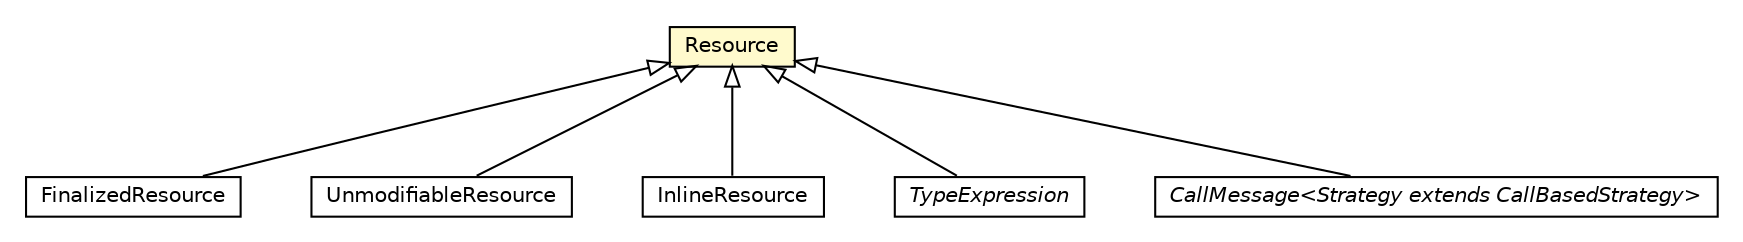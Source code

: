 #!/usr/local/bin/dot
#
# Class diagram 
# Generated by UMLGraph version R5_6-24-gf6e263 (http://www.umlgraph.org/)
#

digraph G {
	edge [fontname="Helvetica",fontsize=10,labelfontname="Helvetica",labelfontsize=10];
	node [fontname="Helvetica",fontsize=10,shape=plaintext];
	nodesep=0.25;
	ranksep=0.5;
	// org.universAAL.middleware.rdf.FinalizedResource
	c319855 [label=<<table title="org.universAAL.middleware.rdf.FinalizedResource" border="0" cellborder="1" cellspacing="0" cellpadding="2" port="p" href="./FinalizedResource.html">
		<tr><td><table border="0" cellspacing="0" cellpadding="1">
<tr><td align="center" balign="center"> FinalizedResource </td></tr>
		</table></td></tr>
		</table>>, URL="./FinalizedResource.html", fontname="Helvetica", fontcolor="black", fontsize=10.0];
	// org.universAAL.middleware.rdf.UnmodifiableResource
	c319856 [label=<<table title="org.universAAL.middleware.rdf.UnmodifiableResource" border="0" cellborder="1" cellspacing="0" cellpadding="2" port="p" href="./UnmodifiableResource.html">
		<tr><td><table border="0" cellspacing="0" cellpadding="1">
<tr><td align="center" balign="center"> UnmodifiableResource </td></tr>
		</table></td></tr>
		</table>>, URL="./UnmodifiableResource.html", fontname="Helvetica", fontcolor="black", fontsize=10.0];
	// org.universAAL.middleware.rdf.Resource
	c319857 [label=<<table title="org.universAAL.middleware.rdf.Resource" border="0" cellborder="1" cellspacing="0" cellpadding="2" port="p" bgcolor="lemonChiffon" href="./Resource.html">
		<tr><td><table border="0" cellspacing="0" cellpadding="1">
<tr><td align="center" balign="center"> Resource </td></tr>
		</table></td></tr>
		</table>>, URL="./Resource.html", fontname="Helvetica", fontcolor="black", fontsize=10.0];
	// org.universAAL.middleware.util.InlineResource
	c319881 [label=<<table title="org.universAAL.middleware.util.InlineResource" border="0" cellborder="1" cellspacing="0" cellpadding="2" port="p" href="../util/InlineResource.html">
		<tr><td><table border="0" cellspacing="0" cellpadding="1">
<tr><td align="center" balign="center"> InlineResource </td></tr>
		</table></td></tr>
		</table>>, URL="../util/InlineResource.html", fontname="Helvetica", fontcolor="black", fontsize=10.0];
	// org.universAAL.middleware.owl.TypeExpression
	c319898 [label=<<table title="org.universAAL.middleware.owl.TypeExpression" border="0" cellborder="1" cellspacing="0" cellpadding="2" port="p" href="../owl/TypeExpression.html">
		<tr><td><table border="0" cellspacing="0" cellpadding="1">
<tr><td align="center" balign="center"><font face="Helvetica-Oblique"> TypeExpression </font></td></tr>
		</table></td></tr>
		</table>>, URL="../owl/TypeExpression.html", fontname="Helvetica", fontcolor="black", fontsize=10.0];
	// org.universAAL.middleware.ui.impl.generic.CallMessage<Strategy extends org.universAAL.middleware.ui.impl.generic.CallBasedStrategy>
	c320249 [label=<<table title="org.universAAL.middleware.ui.impl.generic.CallMessage" border="0" cellborder="1" cellspacing="0" cellpadding="2" port="p" href="../ui/impl/generic/CallMessage.html">
		<tr><td><table border="0" cellspacing="0" cellpadding="1">
<tr><td align="center" balign="center"><font face="Helvetica-Oblique"> CallMessage&lt;Strategy extends CallBasedStrategy&gt; </font></td></tr>
		</table></td></tr>
		</table>>, URL="../ui/impl/generic/CallMessage.html", fontname="Helvetica", fontcolor="black", fontsize=10.0];
	//org.universAAL.middleware.rdf.FinalizedResource extends org.universAAL.middleware.rdf.Resource
	c319857:p -> c319855:p [dir=back,arrowtail=empty];
	//org.universAAL.middleware.rdf.UnmodifiableResource extends org.universAAL.middleware.rdf.Resource
	c319857:p -> c319856:p [dir=back,arrowtail=empty];
	//org.universAAL.middleware.util.InlineResource extends org.universAAL.middleware.rdf.Resource
	c319857:p -> c319881:p [dir=back,arrowtail=empty];
	//org.universAAL.middleware.owl.TypeExpression extends org.universAAL.middleware.rdf.Resource
	c319857:p -> c319898:p [dir=back,arrowtail=empty];
	//org.universAAL.middleware.ui.impl.generic.CallMessage<Strategy extends org.universAAL.middleware.ui.impl.generic.CallBasedStrategy> extends org.universAAL.middleware.rdf.Resource
	c319857:p -> c320249:p [dir=back,arrowtail=empty];
}

